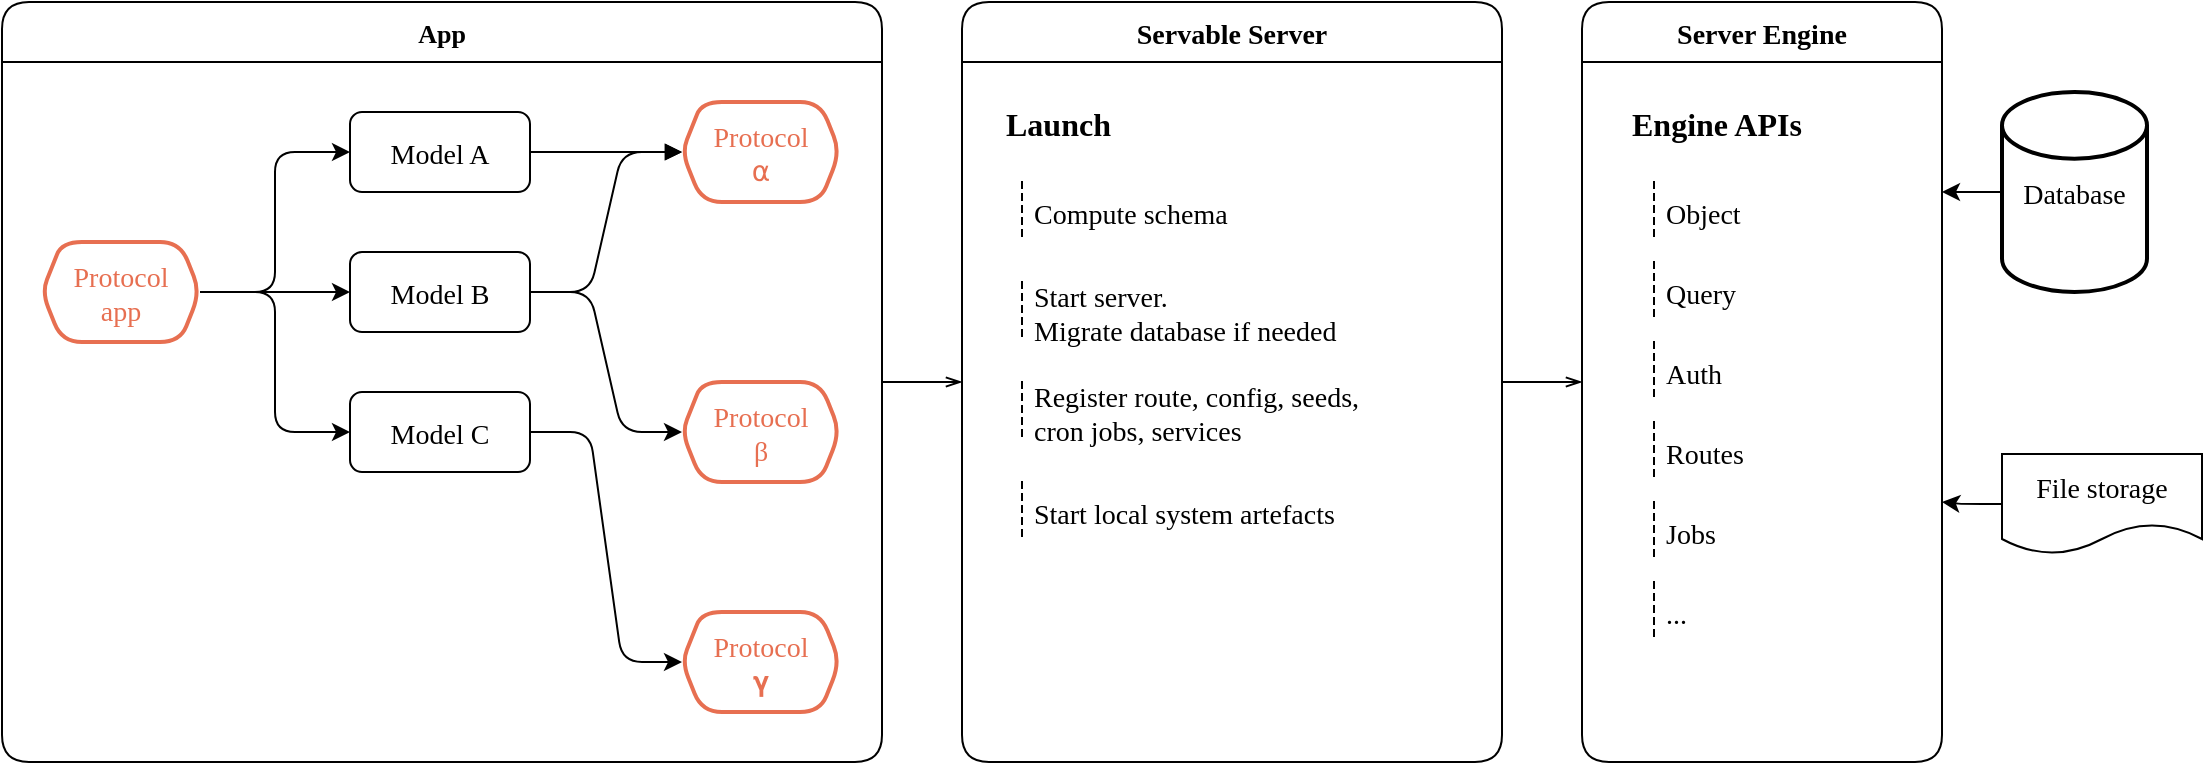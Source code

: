 <mxfile version="22.1.21" type="device">
  <diagram id="JGq5mMFjrIXwyw8050Zy" name="overview">
    <mxGraphModel dx="2285" dy="1122" grid="1" gridSize="10" guides="1" tooltips="1" connect="1" arrows="1" fold="1" page="1" pageScale="1" pageWidth="827" pageHeight="1169" math="0" shadow="0">
      <root>
        <mxCell id="0" />
        <mxCell id="1" parent="0" />
        <mxCell id="jO4-bG8q1z7JqDZY6VAb-1" value="" style="edgeStyle=orthogonalEdgeStyle;rounded=1;orthogonalLoop=1;jettySize=auto;exitX=1;exitY=0.5;exitDx=0;exitDy=0;entryX=0;entryY=0.5;entryDx=0;entryDy=0;endArrow=openThin;endFill=0;fontFamily=Space Grotesk;" parent="1" source="7iNomwiGGK1y9IakOSY6-1" target="GkBf_ReJm_KXZPCguamX-12" edge="1">
          <mxGeometry relative="1" as="geometry" />
        </mxCell>
        <mxCell id="7iNomwiGGK1y9IakOSY6-1" value="App" style="swimlane;rounded=1;fontFamily=Space Grotesk;startSize=30;fontSize=13;" parent="1" vertex="1">
          <mxGeometry x="-50" y="180" width="440" height="380" as="geometry" />
        </mxCell>
        <mxCell id="RBQA4vdteTvTgHRCX-G--25" value="Model A" style="rounded=1;fontFamily=Space Grotesk;fontSize=14;" vertex="1" parent="7iNomwiGGK1y9IakOSY6-1">
          <mxGeometry x="174" y="55" width="90" height="40" as="geometry" />
        </mxCell>
        <mxCell id="RBQA4vdteTvTgHRCX-G--28" value="Model B" style="rounded=1;fontFamily=Space Grotesk;fontSize=14;" vertex="1" parent="7iNomwiGGK1y9IakOSY6-1">
          <mxGeometry x="174" y="125" width="90" height="40" as="geometry" />
        </mxCell>
        <mxCell id="RBQA4vdteTvTgHRCX-G--30" value="Model C" style="rounded=1;fontFamily=Space Grotesk;fontSize=14;" vertex="1" parent="7iNomwiGGK1y9IakOSY6-1">
          <mxGeometry x="174" y="195" width="90" height="40" as="geometry" />
        </mxCell>
        <mxCell id="RBQA4vdteTvTgHRCX-G--31" value="Protocol &#xa;⍺" style="shape=hexagon;perimeter=hexagonPerimeter2;fixedSize=1;rounded=1;size=10;fontFamily=Space Grotesk;strokeColor=#e76f51;strokeWidth=2;fontColor=#E76F51;fontSize=14;" vertex="1" parent="7iNomwiGGK1y9IakOSY6-1">
          <mxGeometry x="340" y="50" width="79" height="50" as="geometry" />
        </mxCell>
        <mxCell id="RBQA4vdteTvTgHRCX-G--24" value="" style="edgeStyle=orthogonalEdgeStyle;rounded=1;orthogonalLoop=1;jettySize=auto;curved=1;strokeWidth=1;endArrow=block;endFill=1;fontFamily=Space Grotesk;fontSize=14;" edge="1" parent="7iNomwiGGK1y9IakOSY6-1" source="RBQA4vdteTvTgHRCX-G--25" target="RBQA4vdteTvTgHRCX-G--31">
          <mxGeometry relative="1" as="geometry" />
        </mxCell>
        <mxCell id="RBQA4vdteTvTgHRCX-G--26" value="" style="edgeStyle=entityRelationEdgeStyle;rounded=1;orthogonalLoop=1;jettySize=auto;strokeWidth=1;endArrow=block;endFill=1;fontFamily=Space Grotesk;fontSize=14;" edge="1" parent="7iNomwiGGK1y9IakOSY6-1" source="RBQA4vdteTvTgHRCX-G--28" target="RBQA4vdteTvTgHRCX-G--31">
          <mxGeometry relative="1" as="geometry" />
        </mxCell>
        <mxCell id="RBQA4vdteTvTgHRCX-G--32" value="Protocol &#xa;β" style="shape=hexagon;perimeter=hexagonPerimeter2;fixedSize=1;rounded=1;size=10;fontFamily=Space Grotesk;strokeColor=#e76f51;strokeWidth=2;fontColor=#E76F51;fontSize=14;" vertex="1" parent="7iNomwiGGK1y9IakOSY6-1">
          <mxGeometry x="340" y="190" width="79" height="50" as="geometry" />
        </mxCell>
        <mxCell id="RBQA4vdteTvTgHRCX-G--27" value="" style="edgeStyle=entityRelationEdgeStyle;rounded=1;orthogonalLoop=1;jettySize=auto;entryX=0;entryY=0.5;entryDx=0;entryDy=0;endArrow=classic;endFill=1;fontFamily=Space Grotesk;fontSize=14;" edge="1" parent="7iNomwiGGK1y9IakOSY6-1" source="RBQA4vdteTvTgHRCX-G--28" target="RBQA4vdteTvTgHRCX-G--32">
          <mxGeometry relative="1" as="geometry" />
        </mxCell>
        <mxCell id="RBQA4vdteTvTgHRCX-G--33" value="Protocol &#xa;𝛄" style="shape=hexagon;perimeter=hexagonPerimeter2;fixedSize=1;rounded=1;size=10;fontFamily=Space Grotesk;strokeColor=#e76f51;strokeWidth=2;fontColor=#E76F51;fontSize=14;" vertex="1" parent="7iNomwiGGK1y9IakOSY6-1">
          <mxGeometry x="340" y="305" width="79" height="50" as="geometry" />
        </mxCell>
        <mxCell id="RBQA4vdteTvTgHRCX-G--29" style="edgeStyle=entityRelationEdgeStyle;rounded=1;orthogonalLoop=1;jettySize=auto;html=1;exitX=1;exitY=0.5;exitDx=0;exitDy=0;entryX=0;entryY=0.5;entryDx=0;entryDy=0;fontSize=14;" edge="1" parent="7iNomwiGGK1y9IakOSY6-1" source="RBQA4vdteTvTgHRCX-G--30" target="RBQA4vdteTvTgHRCX-G--33">
          <mxGeometry relative="1" as="geometry" />
        </mxCell>
        <mxCell id="RBQA4vdteTvTgHRCX-G--34" style="edgeStyle=orthogonalEdgeStyle;rounded=1;orthogonalLoop=1;jettySize=auto;html=1;entryX=0;entryY=0.5;entryDx=0;entryDy=0;fontSize=14;" edge="1" parent="7iNomwiGGK1y9IakOSY6-1" source="RBQA4vdteTvTgHRCX-G--37" target="RBQA4vdteTvTgHRCX-G--25">
          <mxGeometry relative="1" as="geometry" />
        </mxCell>
        <mxCell id="RBQA4vdteTvTgHRCX-G--35" style="edgeStyle=orthogonalEdgeStyle;rounded=1;orthogonalLoop=1;jettySize=auto;html=1;exitX=1;exitY=0.5;exitDx=0;exitDy=0;entryX=0;entryY=0.5;entryDx=0;entryDy=0;fontSize=14;" edge="1" parent="7iNomwiGGK1y9IakOSY6-1" source="RBQA4vdteTvTgHRCX-G--37" target="RBQA4vdteTvTgHRCX-G--28">
          <mxGeometry relative="1" as="geometry" />
        </mxCell>
        <mxCell id="RBQA4vdteTvTgHRCX-G--36" style="edgeStyle=orthogonalEdgeStyle;rounded=1;orthogonalLoop=1;jettySize=auto;html=1;entryX=0;entryY=0.5;entryDx=0;entryDy=0;fontSize=14;" edge="1" parent="7iNomwiGGK1y9IakOSY6-1" source="RBQA4vdteTvTgHRCX-G--37" target="RBQA4vdteTvTgHRCX-G--30">
          <mxGeometry relative="1" as="geometry" />
        </mxCell>
        <mxCell id="RBQA4vdteTvTgHRCX-G--37" value="Protocol &#xa;app" style="shape=hexagon;perimeter=hexagonPerimeter2;fixedSize=1;rounded=1;size=10;fontFamily=Space Grotesk;fontStyle=0;strokeColor=#e76f51;strokeWidth=2;fontColor=#E76F51;fontSize=14;" vertex="1" parent="7iNomwiGGK1y9IakOSY6-1">
          <mxGeometry x="20" y="120" width="79" height="50" as="geometry" />
        </mxCell>
        <mxCell id="jO4-bG8q1z7JqDZY6VAb-2" value="" style="edgeStyle=orthogonalEdgeStyle;rounded=1;orthogonalLoop=1;jettySize=auto;exitX=1;exitY=0.5;exitDx=0;exitDy=0;entryX=0;entryY=0.5;entryDx=0;entryDy=0;endArrow=openThin;endFill=0;fontFamily=Space Grotesk;" parent="1" source="GkBf_ReJm_KXZPCguamX-12" target="GkBf_ReJm_KXZPCguamX-23" edge="1">
          <mxGeometry relative="1" as="geometry" />
        </mxCell>
        <mxCell id="GkBf_ReJm_KXZPCguamX-12" value="Servable Server" style="swimlane;rounded=1;fontFamily=Space Grotesk;startSize=30;fontSize=14;" parent="1" vertex="1">
          <mxGeometry x="430" y="180" width="270" height="380" as="geometry" />
        </mxCell>
        <mxCell id="RBQA4vdteTvTgHRCX-G--16" value="Launch" style="text;strokeColor=none;fillColor=none;fontSize=16;fontStyle=1;verticalAlign=middle;align=left;fontFamily=Space Grotesk;" vertex="1" parent="GkBf_ReJm_KXZPCguamX-12">
          <mxGeometry x="20" y="40" width="100" height="40" as="geometry" />
        </mxCell>
        <mxCell id="RBQA4vdteTvTgHRCX-G--17" value="Compute schema" style="shape=partialRectangle;fillColor=none;align=left;verticalAlign=middle;strokeColor=none;spacingLeft=34;rotatable=0;points=[[0,0.5],[1,0.5]];portConstraint=eastwest;dropTarget=0;rounded=1;fontSize=14;fontFamily=Space Grotesk;" vertex="1" parent="GkBf_ReJm_KXZPCguamX-12">
          <mxGeometry y="90" width="90" height="30" as="geometry" />
        </mxCell>
        <mxCell id="RBQA4vdteTvTgHRCX-G--18" value="" style="shape=partialRectangle;top=0;left=0;bottom=0;fillColor=none;stokeWidth=1;dashed=1;align=left;verticalAlign=middle;spacingLeft=4;spacingRight=4;overflow=hidden;rotatable=0;points=[];portConstraint=eastwest;part=1;rounded=1;" vertex="1" connectable="0" parent="RBQA4vdteTvTgHRCX-G--17">
          <mxGeometry width="30" height="30" as="geometry" />
        </mxCell>
        <mxCell id="RBQA4vdteTvTgHRCX-G--19" value="Start server. &#xa;Migrate database if needed" style="shape=partialRectangle;fillColor=none;align=left;verticalAlign=middle;strokeColor=none;spacingLeft=34;rotatable=0;points=[[0,0.5],[1,0.5]];portConstraint=eastwest;dropTarget=0;rounded=1;fontSize=14;fontFamily=Space Grotesk;" vertex="1" parent="GkBf_ReJm_KXZPCguamX-12">
          <mxGeometry y="140" width="90" height="30" as="geometry" />
        </mxCell>
        <mxCell id="RBQA4vdteTvTgHRCX-G--20" value="" style="shape=partialRectangle;top=0;left=0;bottom=0;fillColor=none;stokeWidth=1;dashed=1;align=left;verticalAlign=middle;spacingLeft=4;spacingRight=4;overflow=hidden;rotatable=0;points=[];portConstraint=eastwest;part=1;rounded=1;" vertex="1" connectable="0" parent="RBQA4vdteTvTgHRCX-G--19">
          <mxGeometry width="30" height="30" as="geometry" />
        </mxCell>
        <mxCell id="RBQA4vdteTvTgHRCX-G--21" value="Register route, config, seeds, &#xa;cron jobs, services" style="shape=partialRectangle;fillColor=none;align=left;verticalAlign=middle;strokeColor=none;spacingLeft=34;rotatable=0;points=[[0,0.5],[1,0.5]];portConstraint=eastwest;dropTarget=0;rounded=1;fontSize=14;fontFamily=Space Grotesk;" vertex="1" parent="GkBf_ReJm_KXZPCguamX-12">
          <mxGeometry y="190" width="90" height="30" as="geometry" />
        </mxCell>
        <mxCell id="RBQA4vdteTvTgHRCX-G--22" value="" style="shape=partialRectangle;top=0;left=0;bottom=0;fillColor=none;stokeWidth=1;dashed=1;align=left;verticalAlign=middle;spacingLeft=4;spacingRight=4;overflow=hidden;rotatable=0;points=[];portConstraint=eastwest;part=1;rounded=1;" vertex="1" connectable="0" parent="RBQA4vdteTvTgHRCX-G--21">
          <mxGeometry width="30" height="30" as="geometry" />
        </mxCell>
        <mxCell id="RBQA4vdteTvTgHRCX-G--38" value="Start local system artefacts" style="shape=partialRectangle;fillColor=none;align=left;verticalAlign=middle;strokeColor=none;spacingLeft=34;rotatable=0;points=[[0,0.5],[1,0.5]];portConstraint=eastwest;dropTarget=0;rounded=1;fontSize=14;fontFamily=Space Grotesk;" vertex="1" parent="GkBf_ReJm_KXZPCguamX-12">
          <mxGeometry y="240" width="90" height="30" as="geometry" />
        </mxCell>
        <mxCell id="RBQA4vdteTvTgHRCX-G--39" value="" style="shape=partialRectangle;top=0;left=0;bottom=0;fillColor=none;stokeWidth=1;dashed=1;align=left;verticalAlign=middle;spacingLeft=4;spacingRight=4;overflow=hidden;rotatable=0;points=[];portConstraint=eastwest;part=1;rounded=1;" vertex="1" connectable="0" parent="RBQA4vdteTvTgHRCX-G--38">
          <mxGeometry width="30" height="30" as="geometry" />
        </mxCell>
        <mxCell id="GkBf_ReJm_KXZPCguamX-23" value="Server Engine" style="swimlane;rounded=1;fontFamily=Space Grotesk;startSize=30;fontSize=14;" parent="1" vertex="1">
          <mxGeometry x="740" y="180" width="180" height="380" as="geometry" />
        </mxCell>
        <mxCell id="GkBf_ReJm_KXZPCguamX-29" style="edgeStyle=orthogonalEdgeStyle;rounded=1;orthogonalLoop=1;jettySize=auto;html=1;entryX=1;entryY=0.5;entryDx=0;entryDy=0;" parent="GkBf_ReJm_KXZPCguamX-23" edge="1">
          <mxGeometry relative="1" as="geometry">
            <mxPoint x="164" y="210" as="sourcePoint" />
          </mxGeometry>
        </mxCell>
        <mxCell id="RBQA4vdteTvTgHRCX-G--3" value="Query" style="shape=partialRectangle;fillColor=none;align=left;verticalAlign=middle;strokeColor=none;spacingLeft=34;rotatable=0;points=[[0,0.5],[1,0.5]];portConstraint=eastwest;dropTarget=0;rounded=1;fontSize=14;fontFamily=Space Grotesk;" vertex="1" parent="GkBf_ReJm_KXZPCguamX-23">
          <mxGeometry x="6" y="130" width="90" height="30" as="geometry" />
        </mxCell>
        <mxCell id="RBQA4vdteTvTgHRCX-G--4" value="" style="shape=partialRectangle;top=0;left=0;bottom=0;fillColor=none;stokeWidth=1;dashed=1;align=left;verticalAlign=middle;spacingLeft=4;spacingRight=4;overflow=hidden;rotatable=0;points=[];portConstraint=eastwest;part=1;rounded=1;" vertex="1" connectable="0" parent="RBQA4vdteTvTgHRCX-G--3">
          <mxGeometry width="30" height="30" as="geometry" />
        </mxCell>
        <mxCell id="RBQA4vdteTvTgHRCX-G--5" value="Object" style="shape=partialRectangle;fillColor=none;align=left;verticalAlign=middle;strokeColor=none;spacingLeft=34;rotatable=0;points=[[0,0.5],[1,0.5]];portConstraint=eastwest;dropTarget=0;rounded=1;fontSize=14;fontFamily=Space Grotesk;" vertex="1" parent="GkBf_ReJm_KXZPCguamX-23">
          <mxGeometry x="6" y="90" width="90" height="30" as="geometry" />
        </mxCell>
        <mxCell id="RBQA4vdteTvTgHRCX-G--6" value="" style="shape=partialRectangle;top=0;left=0;bottom=0;fillColor=none;stokeWidth=1;dashed=1;align=left;verticalAlign=middle;spacingLeft=4;spacingRight=4;overflow=hidden;rotatable=0;points=[];portConstraint=eastwest;part=1;rounded=1;" vertex="1" connectable="0" parent="RBQA4vdteTvTgHRCX-G--5">
          <mxGeometry width="30" height="30" as="geometry" />
        </mxCell>
        <mxCell id="RBQA4vdteTvTgHRCX-G--7" value="Auth" style="shape=partialRectangle;fillColor=none;align=left;verticalAlign=middle;strokeColor=none;spacingLeft=34;rotatable=0;points=[[0,0.5],[1,0.5]];portConstraint=eastwest;dropTarget=0;rounded=1;fontSize=14;fontFamily=Space Grotesk;" vertex="1" parent="GkBf_ReJm_KXZPCguamX-23">
          <mxGeometry x="6" y="170" width="90" height="30" as="geometry" />
        </mxCell>
        <mxCell id="RBQA4vdteTvTgHRCX-G--8" value="" style="shape=partialRectangle;top=0;left=0;bottom=0;fillColor=none;stokeWidth=1;dashed=1;align=left;verticalAlign=middle;spacingLeft=4;spacingRight=4;overflow=hidden;rotatable=0;points=[];portConstraint=eastwest;part=1;rounded=1;" vertex="1" connectable="0" parent="RBQA4vdteTvTgHRCX-G--7">
          <mxGeometry width="30" height="30" as="geometry" />
        </mxCell>
        <mxCell id="RBQA4vdteTvTgHRCX-G--9" value="Routes" style="shape=partialRectangle;fillColor=none;align=left;verticalAlign=middle;strokeColor=none;spacingLeft=34;rotatable=0;points=[[0,0.5],[1,0.5]];portConstraint=eastwest;dropTarget=0;rounded=1;fontSize=14;fontFamily=Space Grotesk;" vertex="1" parent="GkBf_ReJm_KXZPCguamX-23">
          <mxGeometry x="6" y="210" width="90" height="30" as="geometry" />
        </mxCell>
        <mxCell id="RBQA4vdteTvTgHRCX-G--10" value="" style="shape=partialRectangle;top=0;left=0;bottom=0;fillColor=none;stokeWidth=1;dashed=1;align=left;verticalAlign=middle;spacingLeft=4;spacingRight=4;overflow=hidden;rotatable=0;points=[];portConstraint=eastwest;part=1;rounded=1;" vertex="1" connectable="0" parent="RBQA4vdteTvTgHRCX-G--9">
          <mxGeometry width="30" height="30" as="geometry" />
        </mxCell>
        <mxCell id="RBQA4vdteTvTgHRCX-G--11" value="Jobs" style="shape=partialRectangle;fillColor=none;align=left;verticalAlign=middle;strokeColor=none;spacingLeft=34;rotatable=0;points=[[0,0.5],[1,0.5]];portConstraint=eastwest;dropTarget=0;rounded=1;fontSize=14;fontFamily=Space Grotesk;" vertex="1" parent="GkBf_ReJm_KXZPCguamX-23">
          <mxGeometry x="6" y="250" width="90" height="30" as="geometry" />
        </mxCell>
        <mxCell id="RBQA4vdteTvTgHRCX-G--12" value="" style="shape=partialRectangle;top=0;left=0;bottom=0;fillColor=none;stokeWidth=1;dashed=1;align=left;verticalAlign=middle;spacingLeft=4;spacingRight=4;overflow=hidden;rotatable=0;points=[];portConstraint=eastwest;part=1;rounded=1;" vertex="1" connectable="0" parent="RBQA4vdteTvTgHRCX-G--11">
          <mxGeometry width="30" height="30" as="geometry" />
        </mxCell>
        <mxCell id="RBQA4vdteTvTgHRCX-G--13" value="..." style="shape=partialRectangle;fillColor=none;align=left;verticalAlign=middle;strokeColor=none;spacingLeft=34;rotatable=0;points=[[0,0.5],[1,0.5]];portConstraint=eastwest;dropTarget=0;rounded=1;fontSize=14;fontFamily=Space Grotesk;" vertex="1" parent="GkBf_ReJm_KXZPCguamX-23">
          <mxGeometry x="6" y="290" width="90" height="30" as="geometry" />
        </mxCell>
        <mxCell id="RBQA4vdteTvTgHRCX-G--14" value="" style="shape=partialRectangle;top=0;left=0;bottom=0;fillColor=none;stokeWidth=1;dashed=1;align=left;verticalAlign=middle;spacingLeft=4;spacingRight=4;overflow=hidden;rotatable=0;points=[];portConstraint=eastwest;part=1;rounded=1;" vertex="1" connectable="0" parent="RBQA4vdteTvTgHRCX-G--13">
          <mxGeometry width="30" height="30" as="geometry" />
        </mxCell>
        <mxCell id="RBQA4vdteTvTgHRCX-G--15" value="Engine APIs" style="text;strokeColor=none;fillColor=none;fontSize=16;fontStyle=1;verticalAlign=middle;align=left;fontFamily=Space Grotesk;" vertex="1" parent="GkBf_ReJm_KXZPCguamX-23">
          <mxGeometry x="23" y="40" width="100" height="40" as="geometry" />
        </mxCell>
        <mxCell id="GkBf_ReJm_KXZPCguamX-38" value="" style="rounded=1;orthogonalLoop=1;jettySize=auto;fontFamily=Space Grotesk;entryX=1;entryY=0.25;entryDx=0;entryDy=0;" parent="1" source="RBQA4vdteTvTgHRCX-G--1" target="GkBf_ReJm_KXZPCguamX-23" edge="1">
          <mxGeometry relative="1" as="geometry">
            <mxPoint x="1000" y="290" as="sourcePoint" />
            <mxPoint x="940" y="270" as="targetPoint" />
          </mxGeometry>
        </mxCell>
        <mxCell id="GkBf_ReJm_KXZPCguamX-45" value="" style="edgeStyle=orthogonalEdgeStyle;rounded=1;orthogonalLoop=1;jettySize=auto;fontFamily=Space Grotesk;" parent="1" source="Vka3GxXvQhmj2TmSdQw_-1" edge="1">
          <mxGeometry relative="1" as="geometry">
            <mxPoint x="947.507" y="430" as="sourcePoint" />
            <mxPoint x="920" y="430" as="targetPoint" />
          </mxGeometry>
        </mxCell>
        <mxCell id="RBQA4vdteTvTgHRCX-G--1" value="Database" style="strokeWidth=2;shape=mxgraph.flowchart.database;rounded=1;fontFamily=Space Grotesk;fontSize=14;" vertex="1" parent="1">
          <mxGeometry x="950" y="225" width="72.5" height="100" as="geometry" />
        </mxCell>
        <mxCell id="Vka3GxXvQhmj2TmSdQw_-1" value="&lt;font style=&quot;font-size: 14px;&quot; face=&quot;Space Grotesk&quot;&gt;File storage&lt;/font&gt;" style="shape=document;whiteSpace=wrap;html=1;boundedLbl=1;rounded=1;" vertex="1" parent="1">
          <mxGeometry x="950" y="406" width="100" height="50" as="geometry" />
        </mxCell>
      </root>
    </mxGraphModel>
  </diagram>
</mxfile>
